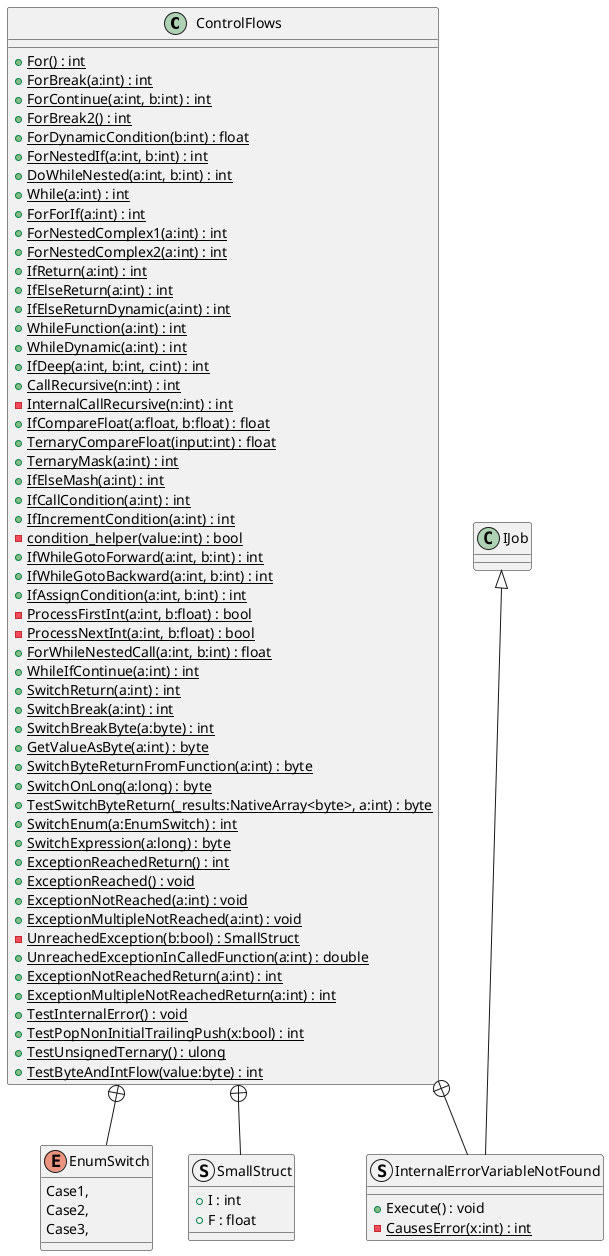 @startuml
class ControlFlows {
    + {static} For() : int
    + {static} ForBreak(a:int) : int
    + {static} ForContinue(a:int, b:int) : int
    + {static} ForBreak2() : int
    + {static} ForDynamicCondition(b:int) : float
    + {static} ForNestedIf(a:int, b:int) : int
    + {static} DoWhileNested(a:int, b:int) : int
    + {static} While(a:int) : int
    + {static} ForForIf(a:int) : int
    + {static} ForNestedComplex1(a:int) : int
    + {static} ForNestedComplex2(a:int) : int
    + {static} IfReturn(a:int) : int
    + {static} IfElseReturn(a:int) : int
    + {static} IfElseReturnDynamic(a:int) : int
    + {static} WhileFunction(a:int) : int
    + {static} WhileDynamic(a:int) : int
    + {static} IfDeep(a:int, b:int, c:int) : int
    + {static} CallRecursive(n:int) : int
    - {static} InternalCallRecursive(n:int) : int
    + {static} IfCompareFloat(a:float, b:float) : float
    + {static} TernaryCompareFloat(input:int) : float
    + {static} TernaryMask(a:int) : int
    + {static} IfElseMash(a:int) : int
    + {static} IfCallCondition(a:int) : int
    + {static} IfIncrementCondition(a:int) : int
    - {static} condition_helper(value:int) : bool
    + {static} IfWhileGotoForward(a:int, b:int) : int
    + {static} IfWhileGotoBackward(a:int, b:int) : int
    + {static} IfAssignCondition(a:int, b:int) : int
    - {static} ProcessFirstInt(a:int, b:float) : bool
    - {static} ProcessNextInt(a:int, b:float) : bool
    + {static} ForWhileNestedCall(a:int, b:int) : float
    + {static} WhileIfContinue(a:int) : int
    + {static} SwitchReturn(a:int) : int
    + {static} SwitchBreak(a:int) : int
    + {static} SwitchBreakByte(a:byte) : int
    + {static} GetValueAsByte(a:int) : byte
    + {static} SwitchByteReturnFromFunction(a:int) : byte
    + {static} SwitchOnLong(a:long) : byte
    + {static} TestSwitchByteReturn(_results:NativeArray<byte>, a:int) : byte
    + {static} SwitchEnum(a:EnumSwitch) : int
    + {static} SwitchExpression(a:long) : byte
    + {static} ExceptionReachedReturn() : int
    + {static} ExceptionReached() : void
    + {static} ExceptionNotReached(a:int) : void
    + {static} ExceptionMultipleNotReached(a:int) : void
    - {static} UnreachedException(b:bool) : SmallStruct
    + {static} UnreachedExceptionInCalledFunction(a:int) : double
    + {static} ExceptionNotReachedReturn(a:int) : int
    + {static} ExceptionMultipleNotReachedReturn(a:int) : int
    + {static} TestInternalError() : void
    + {static} TestPopNonInitialTrailingPush(x:bool) : int
    + {static} TestUnsignedTernary() : ulong
    + {static} TestByteAndIntFlow(value:byte) : int
}
enum EnumSwitch {
    Case1,
    Case2,
    Case3,
}
struct SmallStruct {
    + I : int
    + F : float
}
struct InternalErrorVariableNotFound {
    + Execute() : void
    {static} - CausesError(x:int) : int
}
ControlFlows +-- EnumSwitch
ControlFlows +-- SmallStruct
ControlFlows +-- InternalErrorVariableNotFound
IJob <|-- InternalErrorVariableNotFound
@enduml
